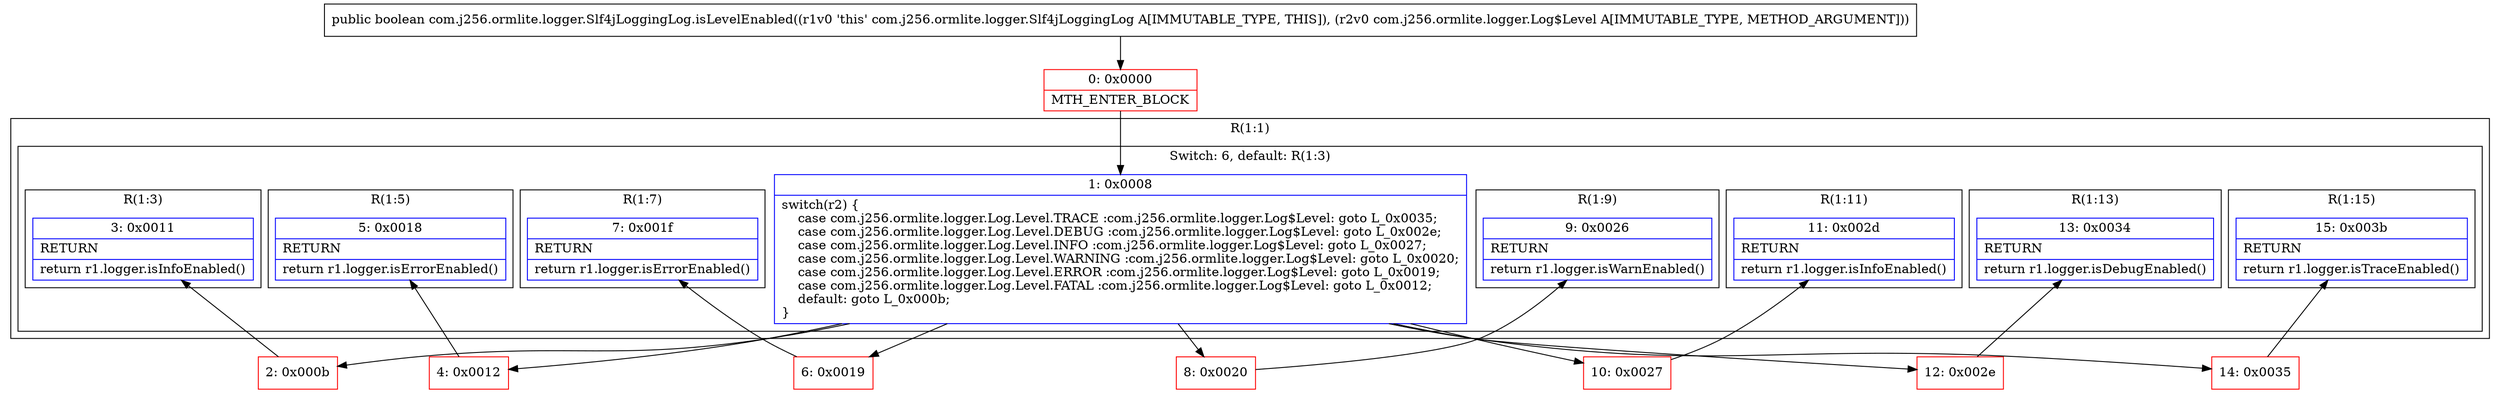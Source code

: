 digraph "CFG forcom.j256.ormlite.logger.Slf4jLoggingLog.isLevelEnabled(Lcom\/j256\/ormlite\/logger\/Log$Level;)Z" {
subgraph cluster_Region_160692078 {
label = "R(1:1)";
node [shape=record,color=blue];
subgraph cluster_SwitchRegion_879335817 {
label = "Switch: 6, default: R(1:3)";
node [shape=record,color=blue];
Node_1 [shape=record,label="{1\:\ 0x0008|switch(r2) \{\l    case com.j256.ormlite.logger.Log.Level.TRACE :com.j256.ormlite.logger.Log$Level: goto L_0x0035;\l    case com.j256.ormlite.logger.Log.Level.DEBUG :com.j256.ormlite.logger.Log$Level: goto L_0x002e;\l    case com.j256.ormlite.logger.Log.Level.INFO :com.j256.ormlite.logger.Log$Level: goto L_0x0027;\l    case com.j256.ormlite.logger.Log.Level.WARNING :com.j256.ormlite.logger.Log$Level: goto L_0x0020;\l    case com.j256.ormlite.logger.Log.Level.ERROR :com.j256.ormlite.logger.Log$Level: goto L_0x0019;\l    case com.j256.ormlite.logger.Log.Level.FATAL :com.j256.ormlite.logger.Log$Level: goto L_0x0012;\l    default: goto L_0x000b;\l\}\l}"];
subgraph cluster_Region_274137626 {
label = "R(1:15)";
node [shape=record,color=blue];
Node_15 [shape=record,label="{15\:\ 0x003b|RETURN\l|return r1.logger.isTraceEnabled()\l}"];
}
subgraph cluster_Region_1988877540 {
label = "R(1:13)";
node [shape=record,color=blue];
Node_13 [shape=record,label="{13\:\ 0x0034|RETURN\l|return r1.logger.isDebugEnabled()\l}"];
}
subgraph cluster_Region_1622502876 {
label = "R(1:11)";
node [shape=record,color=blue];
Node_11 [shape=record,label="{11\:\ 0x002d|RETURN\l|return r1.logger.isInfoEnabled()\l}"];
}
subgraph cluster_Region_409470354 {
label = "R(1:9)";
node [shape=record,color=blue];
Node_9 [shape=record,label="{9\:\ 0x0026|RETURN\l|return r1.logger.isWarnEnabled()\l}"];
}
subgraph cluster_Region_805798743 {
label = "R(1:7)";
node [shape=record,color=blue];
Node_7 [shape=record,label="{7\:\ 0x001f|RETURN\l|return r1.logger.isErrorEnabled()\l}"];
}
subgraph cluster_Region_415434063 {
label = "R(1:5)";
node [shape=record,color=blue];
Node_5 [shape=record,label="{5\:\ 0x0018|RETURN\l|return r1.logger.isErrorEnabled()\l}"];
}
subgraph cluster_Region_1397968902 {
label = "R(1:3)";
node [shape=record,color=blue];
Node_3 [shape=record,label="{3\:\ 0x0011|RETURN\l|return r1.logger.isInfoEnabled()\l}"];
}
}
}
Node_0 [shape=record,color=red,label="{0\:\ 0x0000|MTH_ENTER_BLOCK\l}"];
Node_2 [shape=record,color=red,label="{2\:\ 0x000b}"];
Node_4 [shape=record,color=red,label="{4\:\ 0x0012}"];
Node_6 [shape=record,color=red,label="{6\:\ 0x0019}"];
Node_8 [shape=record,color=red,label="{8\:\ 0x0020}"];
Node_10 [shape=record,color=red,label="{10\:\ 0x0027}"];
Node_12 [shape=record,color=red,label="{12\:\ 0x002e}"];
Node_14 [shape=record,color=red,label="{14\:\ 0x0035}"];
MethodNode[shape=record,label="{public boolean com.j256.ormlite.logger.Slf4jLoggingLog.isLevelEnabled((r1v0 'this' com.j256.ormlite.logger.Slf4jLoggingLog A[IMMUTABLE_TYPE, THIS]), (r2v0 com.j256.ormlite.logger.Log$Level A[IMMUTABLE_TYPE, METHOD_ARGUMENT])) }"];
MethodNode -> Node_0;
Node_1 -> Node_2;
Node_1 -> Node_4;
Node_1 -> Node_6;
Node_1 -> Node_8;
Node_1 -> Node_10;
Node_1 -> Node_12;
Node_1 -> Node_14;
Node_0 -> Node_1;
Node_2 -> Node_3;
Node_4 -> Node_5;
Node_6 -> Node_7;
Node_8 -> Node_9;
Node_10 -> Node_11;
Node_12 -> Node_13;
Node_14 -> Node_15;
}

